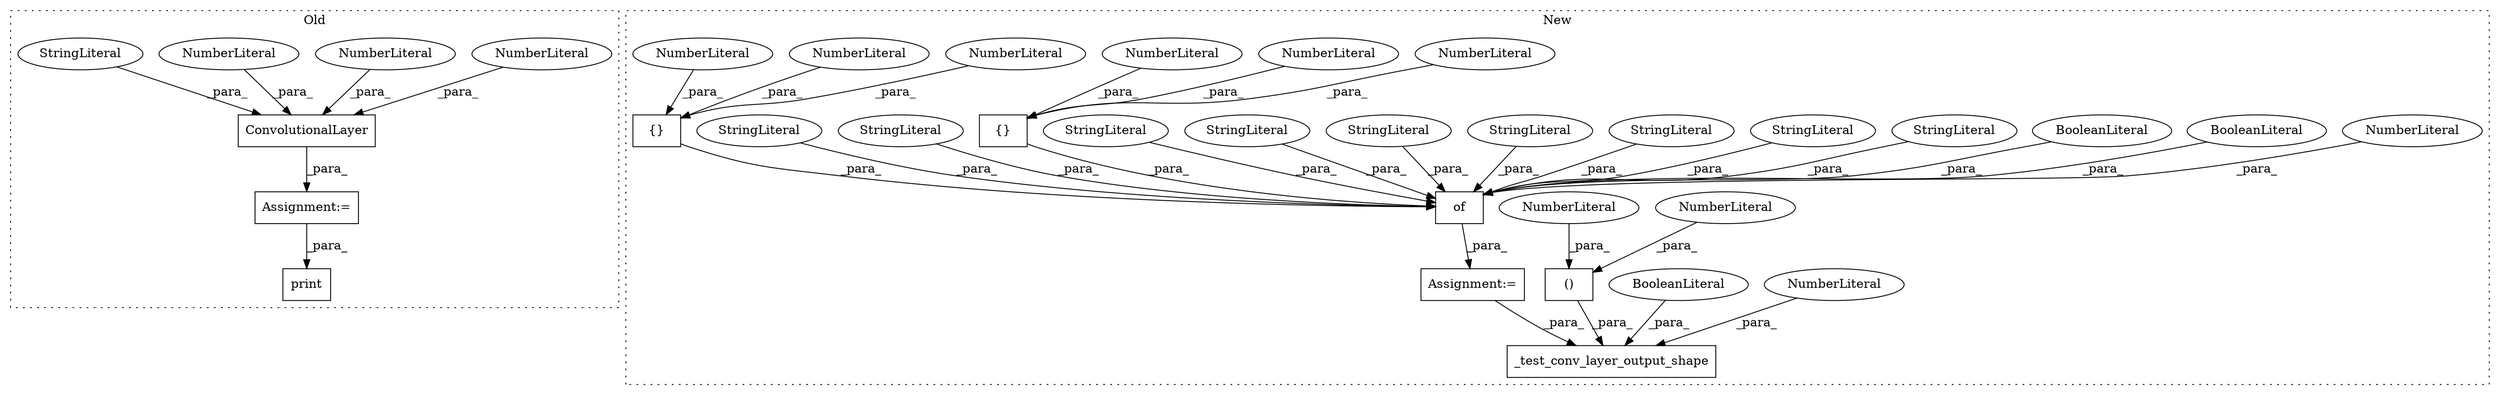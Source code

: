 digraph G {
subgraph cluster0 {
1 [label="ConvolutionalLayer" a="32" s="6970,7055" l="19,1" shape="box"];
3 [label="NumberLiteral" a="34" s="6994" l="1" shape="ellipse"];
4 [label="NumberLiteral" a="34" s="6989" l="2" shape="ellipse"];
6 [label="NumberLiteral" a="34" s="6992" l="1" shape="ellipse"];
7 [label="print" a="32" s="7104,7118" l="6,1" shape="box"];
26 [label="Assignment:=" a="7" s="6969" l="1" shape="box"];
27 [label="StringLiteral" a="45" s="7048" l="7" shape="ellipse"];
label = "Old";
style="dotted";
}
subgraph cluster1 {
2 [label="{}" a="4" s="7250,7256" l="1,1" shape="box"];
5 [label="NumberLiteral" a="34" s="7255" l="1" shape="ellipse"];
8 [label="NumberLiteral" a="34" s="7253" l="1" shape="ellipse"];
9 [label="of" a="32" s="7179,7377" l="3,1" shape="box"];
10 [label="NumberLiteral" a="34" s="7198" l="2" shape="ellipse"];
11 [label="BooleanLiteral" a="9" s="7270" l="5" shape="ellipse"];
12 [label="_test_conv_layer_output_shape" a="32" s="7389,7506" l="30,1" shape="box"];
13 [label="()" a="106" s="7438" l="58" shape="box"];
14 [label="NumberLiteral" a="34" s="7419" l="1" shape="ellipse"];
15 [label="BooleanLiteral" a="9" s="7286" l="4" shape="ellipse"];
16 [label="StringLiteral" a="45" s="7370" l="7" shape="ellipse"];
17 [label="StringLiteral" a="45" s="7258" l="11" shape="ellipse"];
18 [label="StringLiteral" a="45" s="7182" l="15" shape="ellipse"];
19 [label="StringLiteral" a="45" s="7352" l="7" shape="ellipse"];
20 [label="StringLiteral" a="45" s="7276" l="9" shape="ellipse"];
21 [label="NumberLiteral" a="34" s="7452" l="1" shape="ellipse"];
22 [label="StringLiteral" a="45" s="7232" l="8" shape="ellipse"];
23 [label="StringLiteral" a="45" s="7201" l="13" shape="ellipse"];
24 [label="BooleanLiteral" a="9" s="7498" l="4" shape="ellipse"];
25 [label="Assignment:=" a="7" s="7174" l="1" shape="box"];
28 [label="NumberLiteral" a="34" s="7494" l="2" shape="ellipse"];
29 [label="{}" a="4" s="7224,7230" l="1,1" shape="box"];
30 [label="NumberLiteral" a="34" s="7229" l="1" shape="ellipse"];
31 [label="NumberLiteral" a="34" s="7251" l="1" shape="ellipse"];
32 [label="StringLiteral" a="45" s="7340" l="11" shape="ellipse"];
33 [label="StringLiteral" a="45" s="7360" l="9" shape="ellipse"];
34 [label="NumberLiteral" a="34" s="7227" l="1" shape="ellipse"];
35 [label="NumberLiteral" a="34" s="7225" l="1" shape="ellipse"];
label = "New";
style="dotted";
}
1 -> 26 [label="_para_"];
2 -> 9 [label="_para_"];
3 -> 1 [label="_para_"];
4 -> 1 [label="_para_"];
5 -> 2 [label="_para_"];
6 -> 1 [label="_para_"];
8 -> 2 [label="_para_"];
9 -> 25 [label="_para_"];
10 -> 9 [label="_para_"];
11 -> 9 [label="_para_"];
13 -> 12 [label="_para_"];
14 -> 12 [label="_para_"];
15 -> 9 [label="_para_"];
16 -> 9 [label="_para_"];
17 -> 9 [label="_para_"];
18 -> 9 [label="_para_"];
19 -> 9 [label="_para_"];
20 -> 9 [label="_para_"];
21 -> 13 [label="_para_"];
22 -> 9 [label="_para_"];
23 -> 9 [label="_para_"];
24 -> 12 [label="_para_"];
25 -> 12 [label="_para_"];
26 -> 7 [label="_para_"];
27 -> 1 [label="_para_"];
28 -> 13 [label="_para_"];
29 -> 9 [label="_para_"];
30 -> 29 [label="_para_"];
31 -> 2 [label="_para_"];
32 -> 9 [label="_para_"];
33 -> 9 [label="_para_"];
34 -> 29 [label="_para_"];
35 -> 29 [label="_para_"];
}